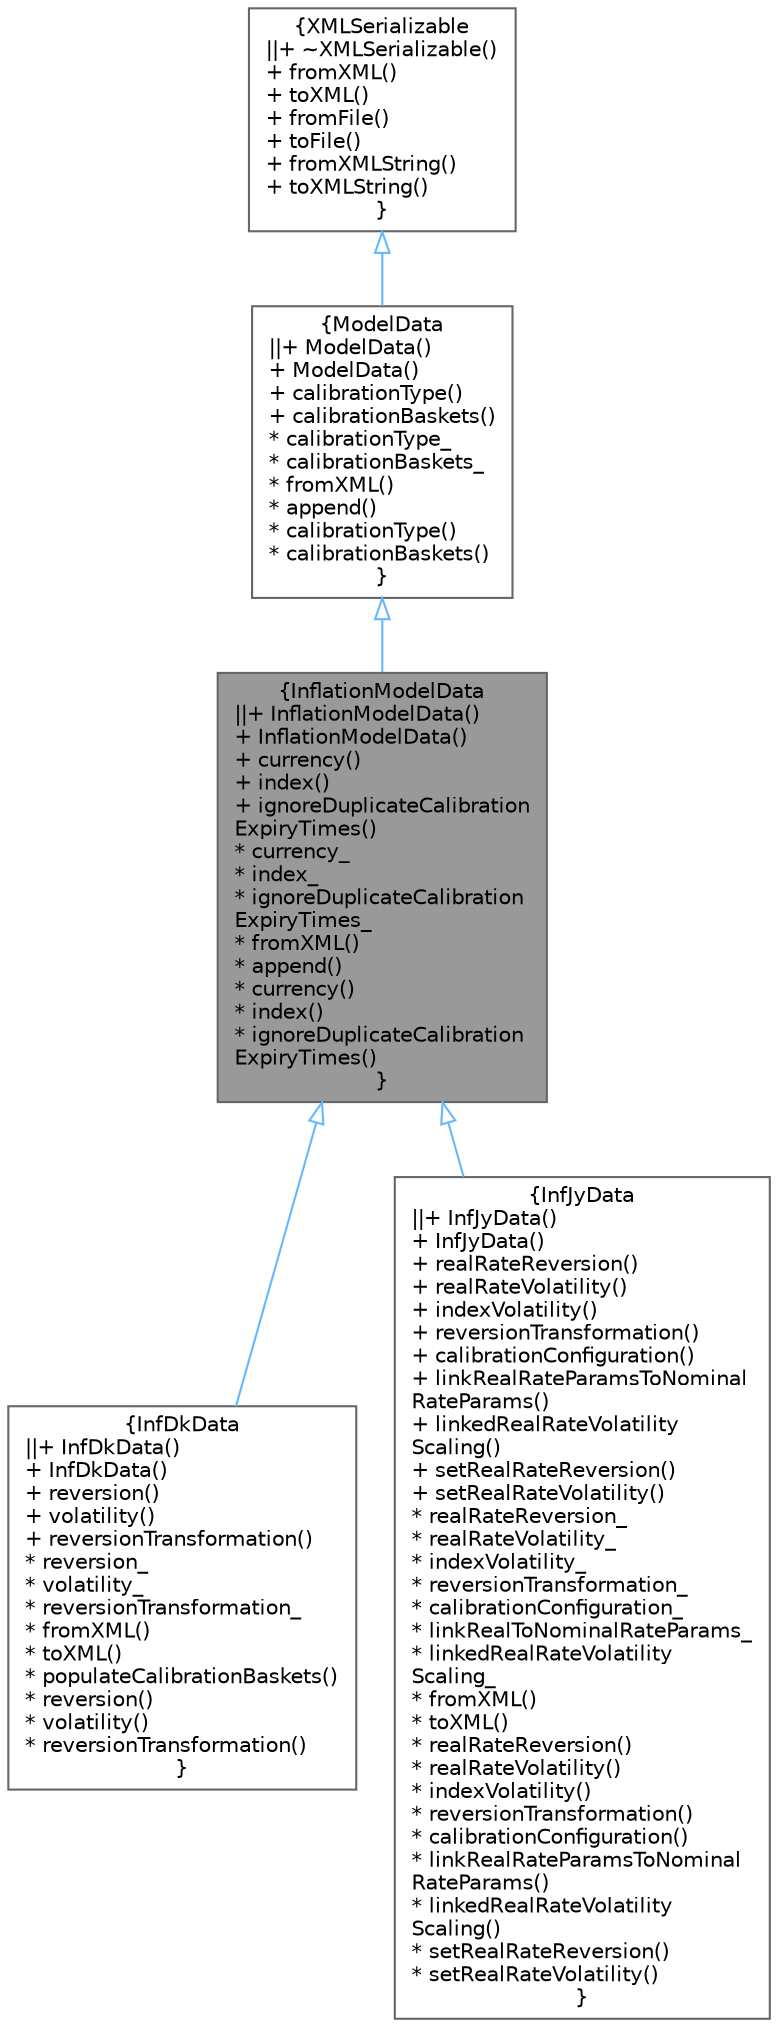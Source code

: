 digraph "InflationModelData"
{
 // INTERACTIVE_SVG=YES
 // LATEX_PDF_SIZE
  bgcolor="transparent";
  edge [fontname=Helvetica,fontsize=10,labelfontname=Helvetica,labelfontsize=10];
  node [fontname=Helvetica,fontsize=10,shape=box,height=0.2,width=0.4];
  Node1 [label="{InflationModelData\n||+ InflationModelData()\l+ InflationModelData()\l+ currency()\l+ index()\l+ ignoreDuplicateCalibration\lExpiryTimes()\l* currency_\l* index_\l* ignoreDuplicateCalibration\lExpiryTimes_\l* fromXML()\l* append()\l* currency()\l* index()\l* ignoreDuplicateCalibration\lExpiryTimes()\l}",height=0.2,width=0.4,color="gray40", fillcolor="grey60", style="filled", fontcolor="black",tooltip=" "];
  Node2 -> Node1 [dir="back",color="steelblue1",style="solid",arrowtail="onormal"];
  Node2 [label="{ModelData\n||+ ModelData()\l+ ModelData()\l+ calibrationType()\l+ calibrationBaskets()\l* calibrationType_\l* calibrationBaskets_\l* fromXML()\l* append()\l* calibrationType()\l* calibrationBaskets()\l}",height=0.2,width=0.4,color="gray40", fillcolor="white", style="filled",URL="$classore_1_1data_1_1_model_data.html",tooltip=" "];
  Node3 -> Node2 [dir="back",color="steelblue1",style="solid",arrowtail="onormal"];
  Node3 [label="{XMLSerializable\n||+ ~XMLSerializable()\l+ fromXML()\l+ toXML()\l+ fromFile()\l+ toFile()\l+ fromXMLString()\l+ toXMLString()\l}",height=0.2,width=0.4,color="gray40", fillcolor="white", style="filled",URL="$classore_1_1data_1_1_x_m_l_serializable.html",tooltip="Base class for all serializable classes."];
  Node1 -> Node4 [dir="back",color="steelblue1",style="solid",arrowtail="onormal"];
  Node4 [label="{InfDkData\n||+ InfDkData()\l+ InfDkData()\l+ reversion()\l+ volatility()\l+ reversionTransformation()\l* reversion_\l* volatility_\l* reversionTransformation_\l* fromXML()\l* toXML()\l* populateCalibrationBaskets()\l* reversion()\l* volatility()\l* reversionTransformation()\l}",height=0.2,width=0.4,color="gray40", fillcolor="white", style="filled",URL="$classore_1_1data_1_1_inf_dk_data.html",tooltip=" "];
  Node1 -> Node5 [dir="back",color="steelblue1",style="solid",arrowtail="onormal"];
  Node5 [label="{InfJyData\n||+ InfJyData()\l+ InfJyData()\l+ realRateReversion()\l+ realRateVolatility()\l+ indexVolatility()\l+ reversionTransformation()\l+ calibrationConfiguration()\l+ linkRealRateParamsToNominal\lRateParams()\l+ linkedRealRateVolatility\lScaling()\l+ setRealRateReversion()\l+ setRealRateVolatility()\l* realRateReversion_\l* realRateVolatility_\l* indexVolatility_\l* reversionTransformation_\l* calibrationConfiguration_\l* linkRealToNominalRateParams_\l* linkedRealRateVolatility\lScaling_\l* fromXML()\l* toXML()\l* realRateReversion()\l* realRateVolatility()\l* indexVolatility()\l* reversionTransformation()\l* calibrationConfiguration()\l* linkRealRateParamsToNominal\lRateParams()\l* linkedRealRateVolatility\lScaling()\l* setRealRateReversion()\l* setRealRateVolatility()\l}",height=0.2,width=0.4,color="gray40", fillcolor="white", style="filled",URL="$classore_1_1data_1_1_inf_jy_data.html",tooltip=" "];
}
